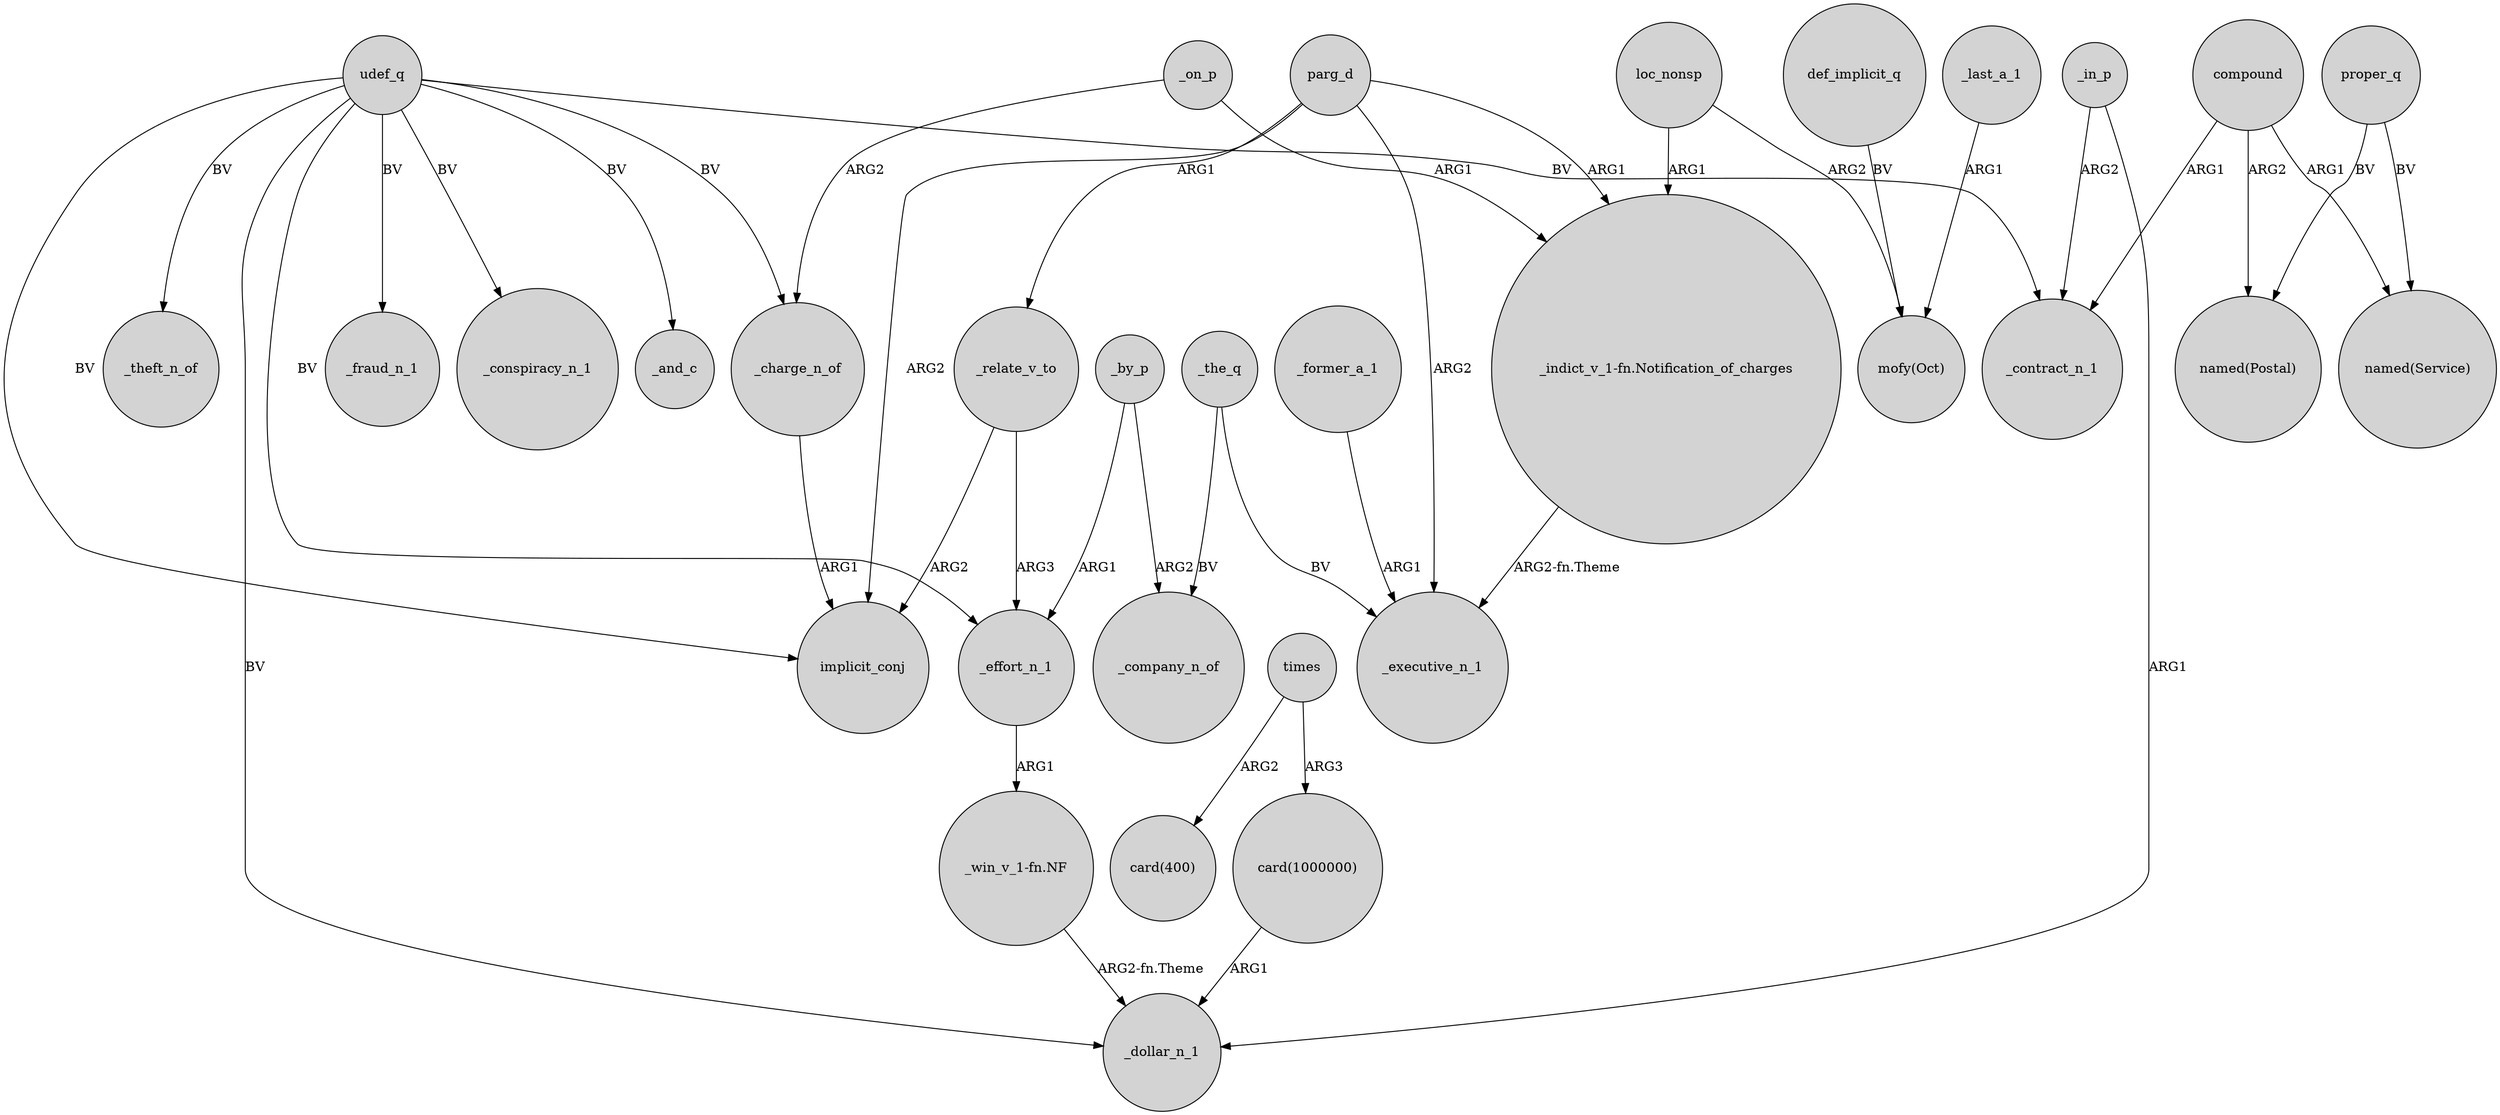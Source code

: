 digraph {
	node [shape=circle style=filled]
	parg_d -> implicit_conj [label=ARG2]
	udef_q -> _theft_n_of [label=BV]
	"_indict_v_1-fn.Notification_of_charges" -> _executive_n_1 [label="ARG2-fn.Theme"]
	loc_nonsp -> "_indict_v_1-fn.Notification_of_charges" [label=ARG1]
	"card(1000000)" -> _dollar_n_1 [label=ARG1]
	"_win_v_1-fn.NF" -> _dollar_n_1 [label="ARG2-fn.Theme"]
	parg_d -> "_indict_v_1-fn.Notification_of_charges" [label=ARG1]
	def_implicit_q -> "mofy(Oct)" [label=BV]
	_on_p -> "_indict_v_1-fn.Notification_of_charges" [label=ARG1]
	_the_q -> _executive_n_1 [label=BV]
	_on_p -> _charge_n_of [label=ARG2]
	parg_d -> _relate_v_to [label=ARG1]
	times -> "card(400)" [label=ARG2]
	_effort_n_1 -> "_win_v_1-fn.NF" [label=ARG1]
	_by_p -> _effort_n_1 [label=ARG1]
	compound -> _contract_n_1 [label=ARG1]
	_relate_v_to -> _effort_n_1 [label=ARG3]
	udef_q -> implicit_conj [label=BV]
	udef_q -> _charge_n_of [label=BV]
	compound -> "named(Service)" [label=ARG1]
	_the_q -> _company_n_of [label=BV]
	udef_q -> _fraud_n_1 [label=BV]
	_in_p -> _contract_n_1 [label=ARG2]
	_last_a_1 -> "mofy(Oct)" [label=ARG1]
	_charge_n_of -> implicit_conj [label=ARG1]
	parg_d -> _executive_n_1 [label=ARG2]
	times -> "card(1000000)" [label=ARG3]
	proper_q -> "named(Postal)" [label=BV]
	_relate_v_to -> implicit_conj [label=ARG2]
	compound -> "named(Postal)" [label=ARG2]
	proper_q -> "named(Service)" [label=BV]
	_by_p -> _company_n_of [label=ARG2]
	udef_q -> _conspiracy_n_1 [label=BV]
	_in_p -> _dollar_n_1 [label=ARG1]
	loc_nonsp -> "mofy(Oct)" [label=ARG2]
	udef_q -> _and_c [label=BV]
	udef_q -> _contract_n_1 [label=BV]
	_former_a_1 -> _executive_n_1 [label=ARG1]
	udef_q -> _effort_n_1 [label=BV]
	udef_q -> _dollar_n_1 [label=BV]
}
